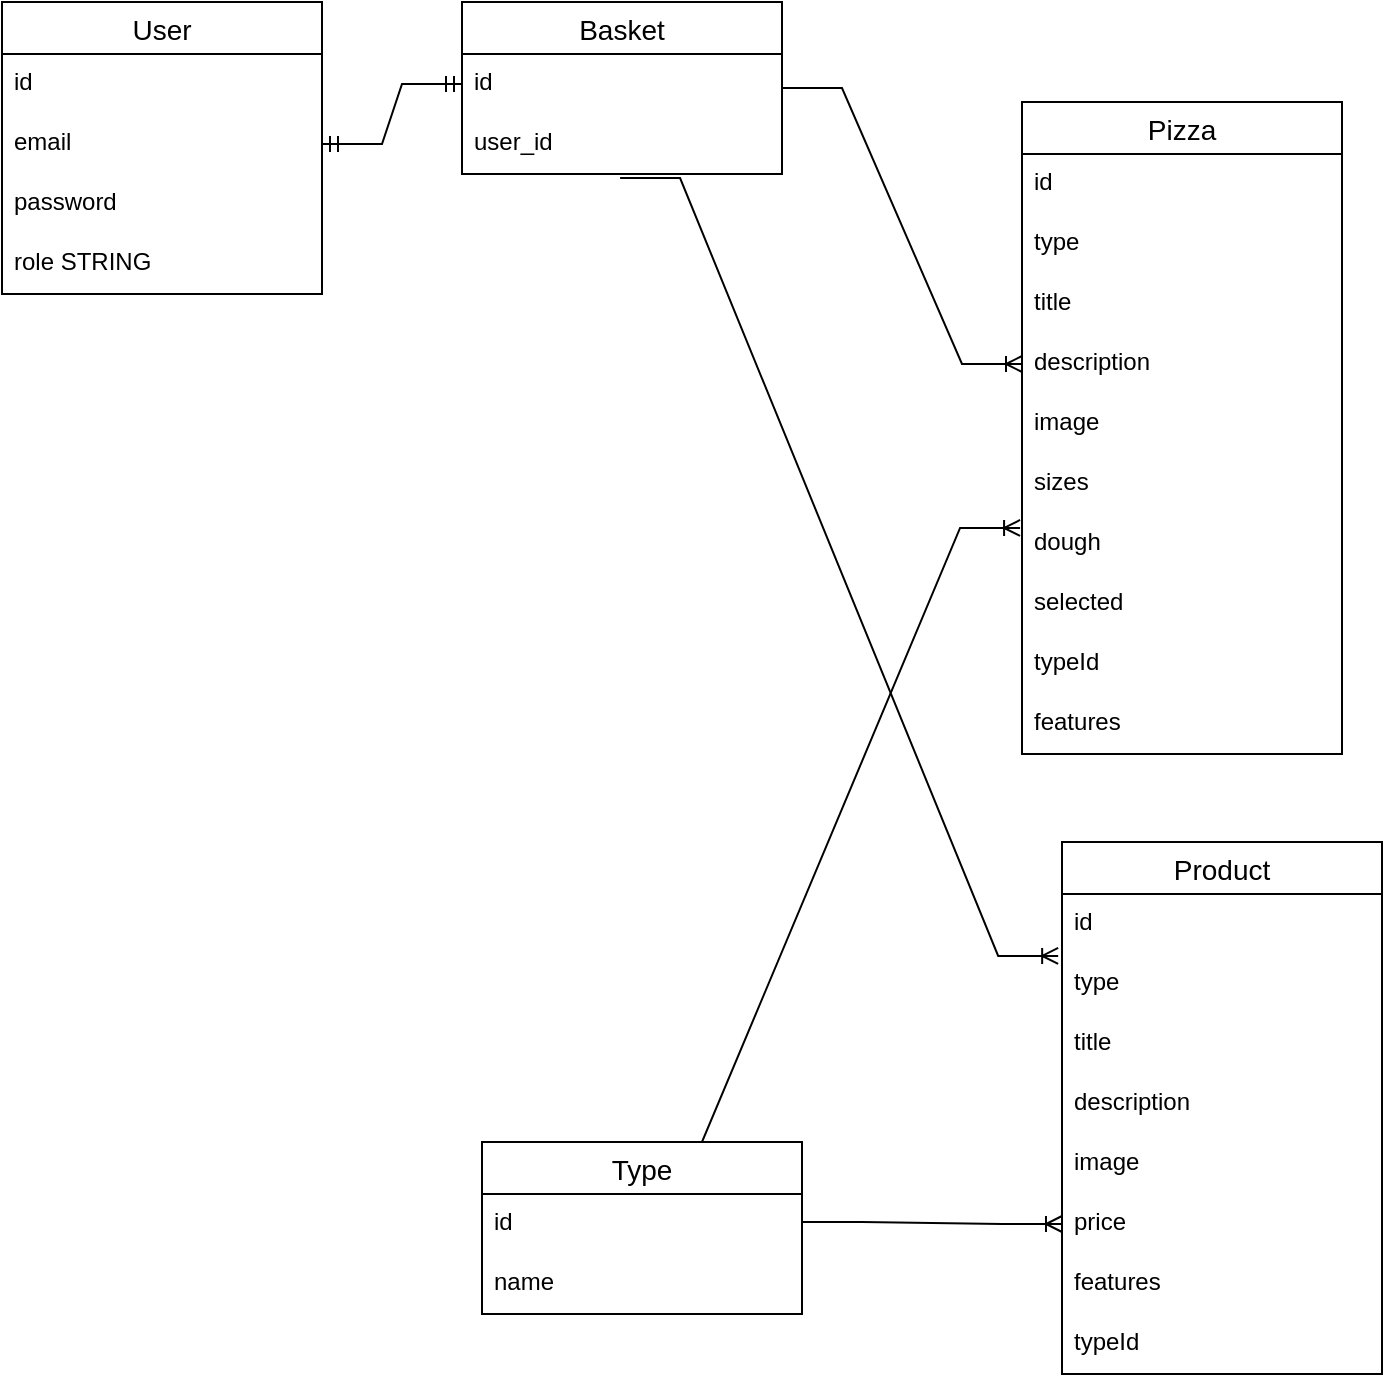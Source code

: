 <mxfile version="20.2.4" type="github">
  <diagram id="oZo7Hh0mtOFyNVv-TgUn" name="Страница 1">
    <mxGraphModel dx="1038" dy="564" grid="1" gridSize="10" guides="1" tooltips="1" connect="1" arrows="1" fold="1" page="1" pageScale="1" pageWidth="827" pageHeight="1169" math="0" shadow="0">
      <root>
        <mxCell id="0" />
        <mxCell id="1" parent="0" />
        <mxCell id="ggKWXbWeuneEloEgY4it-1" value="User" style="swimlane;fontStyle=0;childLayout=stackLayout;horizontal=1;startSize=26;horizontalStack=0;resizeParent=1;resizeParentMax=0;resizeLast=0;collapsible=1;marginBottom=0;align=center;fontSize=14;" parent="1" vertex="1">
          <mxGeometry x="60" y="220" width="160" height="146" as="geometry" />
        </mxCell>
        <mxCell id="ggKWXbWeuneEloEgY4it-2" value="id" style="text;strokeColor=none;fillColor=none;spacingLeft=4;spacingRight=4;overflow=hidden;rotatable=0;points=[[0,0.5],[1,0.5]];portConstraint=eastwest;fontSize=12;" parent="ggKWXbWeuneEloEgY4it-1" vertex="1">
          <mxGeometry y="26" width="160" height="30" as="geometry" />
        </mxCell>
        <mxCell id="ggKWXbWeuneEloEgY4it-3" value="email" style="text;strokeColor=none;fillColor=none;spacingLeft=4;spacingRight=4;overflow=hidden;rotatable=0;points=[[0,0.5],[1,0.5]];portConstraint=eastwest;fontSize=12;" parent="ggKWXbWeuneEloEgY4it-1" vertex="1">
          <mxGeometry y="56" width="160" height="30" as="geometry" />
        </mxCell>
        <mxCell id="ggKWXbWeuneEloEgY4it-4" value="password&#xa;" style="text;strokeColor=none;fillColor=none;spacingLeft=4;spacingRight=4;overflow=hidden;rotatable=0;points=[[0,0.5],[1,0.5]];portConstraint=eastwest;fontSize=12;" parent="ggKWXbWeuneEloEgY4it-1" vertex="1">
          <mxGeometry y="86" width="160" height="30" as="geometry" />
        </mxCell>
        <mxCell id="ggKWXbWeuneEloEgY4it-5" value="role STRING" style="text;strokeColor=none;fillColor=none;spacingLeft=4;spacingRight=4;overflow=hidden;rotatable=0;points=[[0,0.5],[1,0.5]];portConstraint=eastwest;fontSize=12;" parent="ggKWXbWeuneEloEgY4it-1" vertex="1">
          <mxGeometry y="116" width="160" height="30" as="geometry" />
        </mxCell>
        <mxCell id="ggKWXbWeuneEloEgY4it-6" value="Basket" style="swimlane;fontStyle=0;childLayout=stackLayout;horizontal=1;startSize=26;horizontalStack=0;resizeParent=1;resizeParentMax=0;resizeLast=0;collapsible=1;marginBottom=0;align=center;fontSize=14;" parent="1" vertex="1">
          <mxGeometry x="290" y="220" width="160" height="86" as="geometry" />
        </mxCell>
        <mxCell id="ggKWXbWeuneEloEgY4it-7" value="id" style="text;strokeColor=none;fillColor=none;spacingLeft=4;spacingRight=4;overflow=hidden;rotatable=0;points=[[0,0.5],[1,0.5]];portConstraint=eastwest;fontSize=12;" parent="ggKWXbWeuneEloEgY4it-6" vertex="1">
          <mxGeometry y="26" width="160" height="30" as="geometry" />
        </mxCell>
        <mxCell id="ggKWXbWeuneEloEgY4it-8" value="user_id" style="text;strokeColor=none;fillColor=none;spacingLeft=4;spacingRight=4;overflow=hidden;rotatable=0;points=[[0,0.5],[1,0.5]];portConstraint=eastwest;fontSize=12;" parent="ggKWXbWeuneEloEgY4it-6" vertex="1">
          <mxGeometry y="56" width="160" height="30" as="geometry" />
        </mxCell>
        <mxCell id="ggKWXbWeuneEloEgY4it-11" value="" style="edgeStyle=entityRelationEdgeStyle;fontSize=12;html=1;endArrow=ERmandOne;startArrow=ERmandOne;rounded=0;exitX=1;exitY=0.5;exitDx=0;exitDy=0;entryX=0;entryY=0.5;entryDx=0;entryDy=0;" parent="1" source="ggKWXbWeuneEloEgY4it-3" target="ggKWXbWeuneEloEgY4it-7" edge="1">
          <mxGeometry width="100" height="100" relative="1" as="geometry">
            <mxPoint x="230" y="510" as="sourcePoint" />
            <mxPoint x="330" y="410" as="targetPoint" />
          </mxGeometry>
        </mxCell>
        <mxCell id="ggKWXbWeuneEloEgY4it-12" value="Pizza" style="swimlane;fontStyle=0;childLayout=stackLayout;horizontal=1;startSize=26;horizontalStack=0;resizeParent=1;resizeParentMax=0;resizeLast=0;collapsible=1;marginBottom=0;align=center;fontSize=14;" parent="1" vertex="1">
          <mxGeometry x="570" y="270" width="160" height="326" as="geometry" />
        </mxCell>
        <mxCell id="ggKWXbWeuneEloEgY4it-13" value="id" style="text;strokeColor=none;fillColor=none;spacingLeft=4;spacingRight=4;overflow=hidden;rotatable=0;points=[[0,0.5],[1,0.5]];portConstraint=eastwest;fontSize=12;" parent="ggKWXbWeuneEloEgY4it-12" vertex="1">
          <mxGeometry y="26" width="160" height="30" as="geometry" />
        </mxCell>
        <mxCell id="ggKWXbWeuneEloEgY4it-14" value="type" style="text;strokeColor=none;fillColor=none;spacingLeft=4;spacingRight=4;overflow=hidden;rotatable=0;points=[[0,0.5],[1,0.5]];portConstraint=eastwest;fontSize=12;" parent="ggKWXbWeuneEloEgY4it-12" vertex="1">
          <mxGeometry y="56" width="160" height="30" as="geometry" />
        </mxCell>
        <mxCell id="ggKWXbWeuneEloEgY4it-15" value="title" style="text;strokeColor=none;fillColor=none;spacingLeft=4;spacingRight=4;overflow=hidden;rotatable=0;points=[[0,0.5],[1,0.5]];portConstraint=eastwest;fontSize=12;" parent="ggKWXbWeuneEloEgY4it-12" vertex="1">
          <mxGeometry y="86" width="160" height="30" as="geometry" />
        </mxCell>
        <mxCell id="ggKWXbWeuneEloEgY4it-19" value="description" style="text;strokeColor=none;fillColor=none;spacingLeft=4;spacingRight=4;overflow=hidden;rotatable=0;points=[[0,0.5],[1,0.5]];portConstraint=eastwest;fontSize=12;" parent="ggKWXbWeuneEloEgY4it-12" vertex="1">
          <mxGeometry y="116" width="160" height="30" as="geometry" />
        </mxCell>
        <mxCell id="ggKWXbWeuneEloEgY4it-16" value="image" style="text;strokeColor=none;fillColor=none;spacingLeft=4;spacingRight=4;overflow=hidden;rotatable=0;points=[[0,0.5],[1,0.5]];portConstraint=eastwest;fontSize=12;" parent="ggKWXbWeuneEloEgY4it-12" vertex="1">
          <mxGeometry y="146" width="160" height="30" as="geometry" />
        </mxCell>
        <mxCell id="ggKWXbWeuneEloEgY4it-20" value="sizes" style="text;strokeColor=none;fillColor=none;spacingLeft=4;spacingRight=4;overflow=hidden;rotatable=0;points=[[0,0.5],[1,0.5]];portConstraint=eastwest;fontSize=12;" parent="ggKWXbWeuneEloEgY4it-12" vertex="1">
          <mxGeometry y="176" width="160" height="30" as="geometry" />
        </mxCell>
        <mxCell id="ggKWXbWeuneEloEgY4it-17" value="dough" style="text;strokeColor=none;fillColor=none;spacingLeft=4;spacingRight=4;overflow=hidden;rotatable=0;points=[[0,0.5],[1,0.5]];portConstraint=eastwest;fontSize=12;" parent="ggKWXbWeuneEloEgY4it-12" vertex="1">
          <mxGeometry y="206" width="160" height="30" as="geometry" />
        </mxCell>
        <mxCell id="ggKWXbWeuneEloEgY4it-21" value="selected" style="text;strokeColor=none;fillColor=none;spacingLeft=4;spacingRight=4;overflow=hidden;rotatable=0;points=[[0,0.5],[1,0.5]];portConstraint=eastwest;fontSize=12;" parent="ggKWXbWeuneEloEgY4it-12" vertex="1">
          <mxGeometry y="236" width="160" height="30" as="geometry" />
        </mxCell>
        <mxCell id="ggKWXbWeuneEloEgY4it-33" value="typeId" style="text;strokeColor=none;fillColor=none;spacingLeft=4;spacingRight=4;overflow=hidden;rotatable=0;points=[[0,0.5],[1,0.5]];portConstraint=eastwest;fontSize=12;" parent="ggKWXbWeuneEloEgY4it-12" vertex="1">
          <mxGeometry y="266" width="160" height="30" as="geometry" />
        </mxCell>
        <mxCell id="ggKWXbWeuneEloEgY4it-18" value="features" style="text;strokeColor=none;fillColor=none;spacingLeft=4;spacingRight=4;overflow=hidden;rotatable=0;points=[[0,0.5],[1,0.5]];portConstraint=eastwest;fontSize=12;" parent="ggKWXbWeuneEloEgY4it-12" vertex="1">
          <mxGeometry y="296" width="160" height="30" as="geometry" />
        </mxCell>
        <mxCell id="ggKWXbWeuneEloEgY4it-22" value="Product" style="swimlane;fontStyle=0;childLayout=stackLayout;horizontal=1;startSize=26;horizontalStack=0;resizeParent=1;resizeParentMax=0;resizeLast=0;collapsible=1;marginBottom=0;align=center;fontSize=14;" parent="1" vertex="1">
          <mxGeometry x="590" y="640" width="160" height="266" as="geometry" />
        </mxCell>
        <mxCell id="ggKWXbWeuneEloEgY4it-23" value="id" style="text;strokeColor=none;fillColor=none;spacingLeft=4;spacingRight=4;overflow=hidden;rotatable=0;points=[[0,0.5],[1,0.5]];portConstraint=eastwest;fontSize=12;" parent="ggKWXbWeuneEloEgY4it-22" vertex="1">
          <mxGeometry y="26" width="160" height="30" as="geometry" />
        </mxCell>
        <mxCell id="ggKWXbWeuneEloEgY4it-24" value="type" style="text;strokeColor=none;fillColor=none;spacingLeft=4;spacingRight=4;overflow=hidden;rotatable=0;points=[[0,0.5],[1,0.5]];portConstraint=eastwest;fontSize=12;" parent="ggKWXbWeuneEloEgY4it-22" vertex="1">
          <mxGeometry y="56" width="160" height="30" as="geometry" />
        </mxCell>
        <mxCell id="ggKWXbWeuneEloEgY4it-25" value="title" style="text;strokeColor=none;fillColor=none;spacingLeft=4;spacingRight=4;overflow=hidden;rotatable=0;points=[[0,0.5],[1,0.5]];portConstraint=eastwest;fontSize=12;" parent="ggKWXbWeuneEloEgY4it-22" vertex="1">
          <mxGeometry y="86" width="160" height="30" as="geometry" />
        </mxCell>
        <mxCell id="ggKWXbWeuneEloEgY4it-26" value="description" style="text;strokeColor=none;fillColor=none;spacingLeft=4;spacingRight=4;overflow=hidden;rotatable=0;points=[[0,0.5],[1,0.5]];portConstraint=eastwest;fontSize=12;" parent="ggKWXbWeuneEloEgY4it-22" vertex="1">
          <mxGeometry y="116" width="160" height="30" as="geometry" />
        </mxCell>
        <mxCell id="ggKWXbWeuneEloEgY4it-27" value="image" style="text;strokeColor=none;fillColor=none;spacingLeft=4;spacingRight=4;overflow=hidden;rotatable=0;points=[[0,0.5],[1,0.5]];portConstraint=eastwest;fontSize=12;" parent="ggKWXbWeuneEloEgY4it-22" vertex="1">
          <mxGeometry y="146" width="160" height="30" as="geometry" />
        </mxCell>
        <mxCell id="ggKWXbWeuneEloEgY4it-28" value="price" style="text;strokeColor=none;fillColor=none;spacingLeft=4;spacingRight=4;overflow=hidden;rotatable=0;points=[[0,0.5],[1,0.5]];portConstraint=eastwest;fontSize=12;" parent="ggKWXbWeuneEloEgY4it-22" vertex="1">
          <mxGeometry y="176" width="160" height="30" as="geometry" />
        </mxCell>
        <mxCell id="ggKWXbWeuneEloEgY4it-32" value="features" style="text;strokeColor=none;fillColor=none;spacingLeft=4;spacingRight=4;overflow=hidden;rotatable=0;points=[[0,0.5],[1,0.5]];portConstraint=eastwest;fontSize=12;" parent="ggKWXbWeuneEloEgY4it-22" vertex="1">
          <mxGeometry y="206" width="160" height="30" as="geometry" />
        </mxCell>
        <mxCell id="ggKWXbWeuneEloEgY4it-31" value="typeId" style="text;strokeColor=none;fillColor=none;spacingLeft=4;spacingRight=4;overflow=hidden;rotatable=0;points=[[0,0.5],[1,0.5]];portConstraint=eastwest;fontSize=12;" parent="ggKWXbWeuneEloEgY4it-22" vertex="1">
          <mxGeometry y="236" width="160" height="30" as="geometry" />
        </mxCell>
        <mxCell id="ggKWXbWeuneEloEgY4it-34" value="Type" style="swimlane;fontStyle=0;childLayout=stackLayout;horizontal=1;startSize=26;horizontalStack=0;resizeParent=1;resizeParentMax=0;resizeLast=0;collapsible=1;marginBottom=0;align=center;fontSize=14;" parent="1" vertex="1">
          <mxGeometry x="300" y="790" width="160" height="86" as="geometry" />
        </mxCell>
        <mxCell id="ggKWXbWeuneEloEgY4it-35" value="id" style="text;strokeColor=none;fillColor=none;spacingLeft=4;spacingRight=4;overflow=hidden;rotatable=0;points=[[0,0.5],[1,0.5]];portConstraint=eastwest;fontSize=12;" parent="ggKWXbWeuneEloEgY4it-34" vertex="1">
          <mxGeometry y="26" width="160" height="30" as="geometry" />
        </mxCell>
        <mxCell id="ggKWXbWeuneEloEgY4it-36" value="name" style="text;strokeColor=none;fillColor=none;spacingLeft=4;spacingRight=4;overflow=hidden;rotatable=0;points=[[0,0.5],[1,0.5]];portConstraint=eastwest;fontSize=12;" parent="ggKWXbWeuneEloEgY4it-34" vertex="1">
          <mxGeometry y="56" width="160" height="30" as="geometry" />
        </mxCell>
        <mxCell id="ggKWXbWeuneEloEgY4it-45" value="" style="edgeStyle=entityRelationEdgeStyle;fontSize=12;html=1;endArrow=ERoneToMany;rounded=0;entryX=0;entryY=0.5;entryDx=0;entryDy=0;" parent="1" target="ggKWXbWeuneEloEgY4it-28" edge="1">
          <mxGeometry width="100" height="100" relative="1" as="geometry">
            <mxPoint x="460" y="830" as="sourcePoint" />
            <mxPoint x="560" y="730" as="targetPoint" />
          </mxGeometry>
        </mxCell>
        <mxCell id="ggKWXbWeuneEloEgY4it-46" value="" style="edgeStyle=entityRelationEdgeStyle;fontSize=12;html=1;endArrow=ERoneToMany;rounded=0;exitX=0.5;exitY=0;exitDx=0;exitDy=0;entryX=-0.006;entryY=0.233;entryDx=0;entryDy=0;entryPerimeter=0;" parent="1" source="ggKWXbWeuneEloEgY4it-34" target="ggKWXbWeuneEloEgY4it-17" edge="1">
          <mxGeometry width="100" height="100" relative="1" as="geometry">
            <mxPoint x="380" y="760" as="sourcePoint" />
            <mxPoint x="380" y="500" as="targetPoint" />
          </mxGeometry>
        </mxCell>
        <mxCell id="hZi_i6S876LmGapFrN-U-2" value="" style="edgeStyle=entityRelationEdgeStyle;fontSize=12;html=1;endArrow=ERoneToMany;rounded=0;exitX=1;exitY=0.5;exitDx=0;exitDy=0;entryX=0;entryY=0.5;entryDx=0;entryDy=0;" edge="1" parent="1" source="ggKWXbWeuneEloEgY4it-6" target="ggKWXbWeuneEloEgY4it-19">
          <mxGeometry width="100" height="100" relative="1" as="geometry">
            <mxPoint x="380" y="510" as="sourcePoint" />
            <mxPoint x="480" y="410" as="targetPoint" />
          </mxGeometry>
        </mxCell>
        <mxCell id="hZi_i6S876LmGapFrN-U-3" value="" style="edgeStyle=entityRelationEdgeStyle;fontSize=12;html=1;endArrow=ERoneToMany;rounded=0;exitX=0.494;exitY=1.067;exitDx=0;exitDy=0;exitPerimeter=0;entryX=-0.012;entryY=0.033;entryDx=0;entryDy=0;entryPerimeter=0;" edge="1" parent="1" source="ggKWXbWeuneEloEgY4it-8" target="ggKWXbWeuneEloEgY4it-24">
          <mxGeometry width="100" height="100" relative="1" as="geometry">
            <mxPoint x="330" y="560" as="sourcePoint" />
            <mxPoint x="430" y="460" as="targetPoint" />
          </mxGeometry>
        </mxCell>
      </root>
    </mxGraphModel>
  </diagram>
</mxfile>
